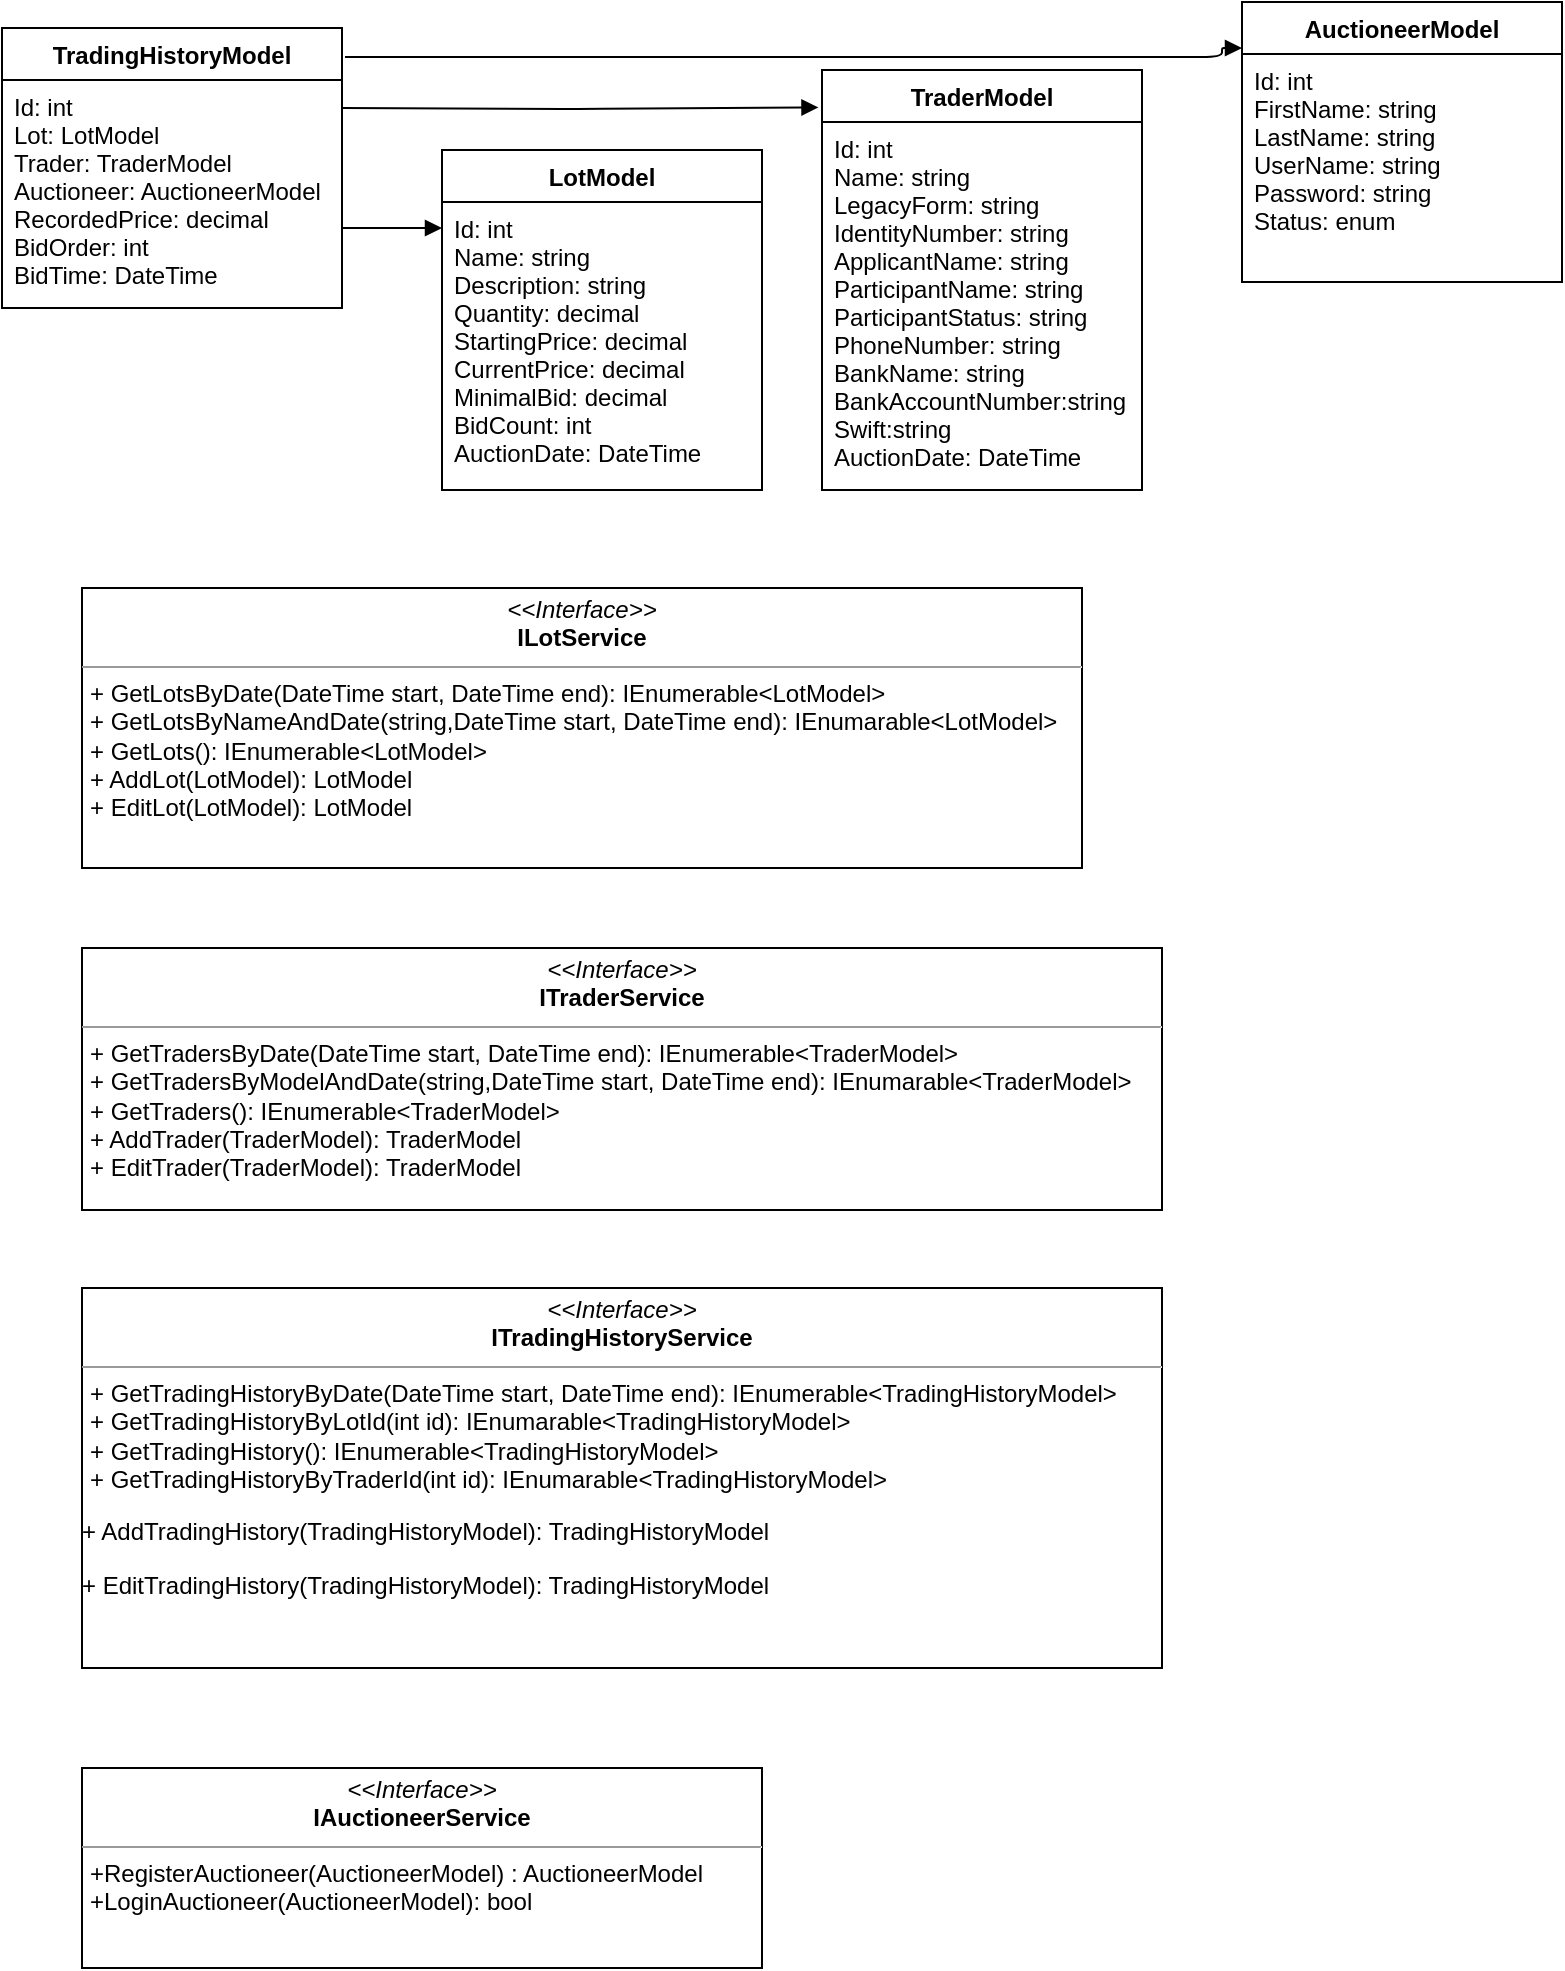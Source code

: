 <mxfile version="10.6.3" type="device"><diagram id="TADoRUbr7xoyseMsoPN2" name="Page-1"><mxGraphModel dx="961" dy="549" grid="1" gridSize="10" guides="1" tooltips="1" connect="1" arrows="1" fold="1" page="1" pageScale="1" pageWidth="850" pageHeight="1100" math="0" shadow="0"><root><mxCell id="0"/><mxCell id="1" parent="0"/><mxCell id="SWxfOnLtqp3tMH5Aq0Nx-1" value="LotModel" style="swimlane;fontStyle=1;align=center;verticalAlign=top;childLayout=stackLayout;horizontal=1;startSize=26;horizontalStack=0;resizeParent=1;resizeParentMax=0;resizeLast=0;collapsible=1;marginBottom=0;" vertex="1" parent="1"><mxGeometry x="250" y="91" width="160" height="170" as="geometry"/></mxCell><mxCell id="SWxfOnLtqp3tMH5Aq0Nx-2" value="Id: int&#10;Name: string&#10;Description: string&#10;Quantity: decimal&#10;StartingPrice: decimal&#10;CurrentPrice: decimal&#10;MinimalBid: decimal&#10;BidCount: int&#10;AuctionDate: DateTime&#10;" style="text;strokeColor=none;fillColor=none;align=left;verticalAlign=top;spacingLeft=4;spacingRight=4;overflow=hidden;rotatable=0;points=[[0,0.5],[1,0.5]];portConstraint=eastwest;" vertex="1" parent="SWxfOnLtqp3tMH5Aq0Nx-1"><mxGeometry y="26" width="160" height="144" as="geometry"/></mxCell><mxCell id="SWxfOnLtqp3tMH5Aq0Nx-5" value="TraderModel" style="swimlane;fontStyle=1;align=center;verticalAlign=top;childLayout=stackLayout;horizontal=1;startSize=26;horizontalStack=0;resizeParent=1;resizeParentMax=0;resizeLast=0;collapsible=1;marginBottom=0;" vertex="1" parent="1"><mxGeometry x="440" y="51" width="160" height="210" as="geometry"/></mxCell><mxCell id="SWxfOnLtqp3tMH5Aq0Nx-6" value="Id: int&#10;Name: string&#10;LegacyForm: string&#10;IdentityNumber: string&#10;ApplicantName: string&#10;ParticipantName: string&#10;ParticipantStatus: string&#10;PhoneNumber: string&#10;BankName: string&#10;BankAccountNumber:string&#10;Swift:string&#10;AuctionDate: DateTime&#10;&#10;&#10;" style="text;strokeColor=none;fillColor=none;align=left;verticalAlign=top;spacingLeft=4;spacingRight=4;overflow=hidden;rotatable=0;points=[[0,0.5],[1,0.5]];portConstraint=eastwest;" vertex="1" parent="SWxfOnLtqp3tMH5Aq0Nx-5"><mxGeometry y="26" width="160" height="184" as="geometry"/></mxCell><mxCell id="SWxfOnLtqp3tMH5Aq0Nx-7" value="AuctioneerModel" style="swimlane;fontStyle=1;align=center;verticalAlign=top;childLayout=stackLayout;horizontal=1;startSize=26;horizontalStack=0;resizeParent=1;resizeParentMax=0;resizeLast=0;collapsible=1;marginBottom=0;" vertex="1" parent="1"><mxGeometry x="650" y="17" width="160" height="140" as="geometry"/></mxCell><mxCell id="SWxfOnLtqp3tMH5Aq0Nx-8" value="Id: int&#10;FirstName: string&#10;LastName: string&#10;UserName: string&#10;Password: string&#10;Status: enum" style="text;strokeColor=none;fillColor=none;align=left;verticalAlign=top;spacingLeft=4;spacingRight=4;overflow=hidden;rotatable=0;points=[[0,0.5],[1,0.5]];portConstraint=eastwest;" vertex="1" parent="SWxfOnLtqp3tMH5Aq0Nx-7"><mxGeometry y="26" width="160" height="114" as="geometry"/></mxCell><mxCell id="SWxfOnLtqp3tMH5Aq0Nx-9" value="TradingHistoryModel" style="swimlane;fontStyle=1;align=center;verticalAlign=top;childLayout=stackLayout;horizontal=1;startSize=26;horizontalStack=0;resizeParent=1;resizeParentMax=0;resizeLast=0;collapsible=1;marginBottom=0;" vertex="1" parent="1"><mxGeometry x="30" y="30" width="170" height="140" as="geometry"/></mxCell><mxCell id="SWxfOnLtqp3tMH5Aq0Nx-10" value="Id: int&#10;Lot: LotModel&#10;Trader: TraderModel&#10;Auctioneer: AuctioneerModel&#10;RecordedPrice: decimal&#10;BidOrder: int&#10;BidTime: DateTime" style="text;strokeColor=none;fillColor=none;align=left;verticalAlign=top;spacingLeft=4;spacingRight=4;overflow=hidden;rotatable=0;points=[[0,0.5],[1,0.5]];portConstraint=eastwest;" vertex="1" parent="SWxfOnLtqp3tMH5Aq0Nx-9"><mxGeometry y="26" width="170" height="114" as="geometry"/></mxCell><mxCell id="SWxfOnLtqp3tMH5Aq0Nx-12" value="" style="endArrow=block;endFill=1;html=1;edgeStyle=orthogonalEdgeStyle;align=left;verticalAlign=top;" edge="1" parent="1"><mxGeometry x="-1" relative="1" as="geometry"><mxPoint x="200" y="130" as="sourcePoint"/><mxPoint x="250" y="130" as="targetPoint"/></mxGeometry></mxCell><mxCell id="SWxfOnLtqp3tMH5Aq0Nx-13" value="" style="resizable=0;html=1;align=left;verticalAlign=bottom;labelBackgroundColor=#ffffff;fontSize=10;" connectable="0" vertex="1" parent="SWxfOnLtqp3tMH5Aq0Nx-12"><mxGeometry x="-1" relative="1" as="geometry"/></mxCell><mxCell id="SWxfOnLtqp3tMH5Aq0Nx-14" value="" style="endArrow=block;endFill=1;html=1;edgeStyle=orthogonalEdgeStyle;align=left;verticalAlign=top;entryX=-0.011;entryY=0.089;entryDx=0;entryDy=0;entryPerimeter=0;" edge="1" parent="1" target="SWxfOnLtqp3tMH5Aq0Nx-5"><mxGeometry x="-1" relative="1" as="geometry"><mxPoint x="200" y="70" as="sourcePoint"/><mxPoint x="250" y="70" as="targetPoint"/></mxGeometry></mxCell><mxCell id="SWxfOnLtqp3tMH5Aq0Nx-15" value="" style="resizable=0;html=1;align=left;verticalAlign=bottom;labelBackgroundColor=#ffffff;fontSize=10;" connectable="0" vertex="1" parent="SWxfOnLtqp3tMH5Aq0Nx-14"><mxGeometry x="-1" relative="1" as="geometry"/></mxCell><mxCell id="SWxfOnLtqp3tMH5Aq0Nx-16" value="" style="endArrow=block;endFill=1;html=1;edgeStyle=orthogonalEdgeStyle;align=left;verticalAlign=top;" edge="1" parent="1"><mxGeometry x="-1" relative="1" as="geometry"><mxPoint x="201.5" y="44.5" as="sourcePoint"/><mxPoint x="650" y="40" as="targetPoint"/><Array as="points"><mxPoint x="640" y="44"/><mxPoint x="640" y="40"/></Array></mxGeometry></mxCell><mxCell id="SWxfOnLtqp3tMH5Aq0Nx-17" value="" style="resizable=0;html=1;align=left;verticalAlign=bottom;labelBackgroundColor=#ffffff;fontSize=10;" connectable="0" vertex="1" parent="SWxfOnLtqp3tMH5Aq0Nx-16"><mxGeometry x="-1" relative="1" as="geometry"/></mxCell><mxCell id="SWxfOnLtqp3tMH5Aq0Nx-18" value="&lt;p style=&quot;margin: 0px ; margin-top: 4px ; text-align: center&quot;&gt;&lt;i&gt;&amp;lt;&amp;lt;Interface&amp;gt;&amp;gt;&lt;/i&gt;&lt;br&gt;&lt;b&gt;ILotService&lt;/b&gt;&lt;/p&gt;&lt;hr size=&quot;1&quot;&gt;&lt;p style=&quot;margin: 0px ; margin-left: 4px&quot;&gt;&lt;/p&gt;&lt;p style=&quot;margin: 0px ; margin-left: 4px&quot;&gt;+ GetLotsByDate(DateTime start, DateTime end): IEnumerable&amp;lt;LotModel&amp;gt;&lt;br&gt;+ GetLotsByNameAndDate(string,DateTime start, DateTime end): IEnumarable&amp;lt;LotModel&amp;gt;&lt;/p&gt;&lt;p style=&quot;margin: 0px ; margin-left: 4px&quot;&gt;+ GetLots(): IEnumerable&amp;lt;LotModel&amp;gt;&lt;/p&gt;&lt;p style=&quot;margin: 0px ; margin-left: 4px&quot;&gt;+ AddLot(LotModel): LotModel&lt;/p&gt;&lt;p style=&quot;margin: 0px ; margin-left: 4px&quot;&gt;+ EditLot(LotModel): LotModel&lt;/p&gt;" style="verticalAlign=top;align=left;overflow=fill;fontSize=12;fontFamily=Helvetica;html=1;" vertex="1" parent="1"><mxGeometry x="70" y="310" width="500" height="140" as="geometry"/></mxCell><mxCell id="SWxfOnLtqp3tMH5Aq0Nx-19" value="&lt;p style=&quot;margin: 0px ; margin-top: 4px ; text-align: center&quot;&gt;&lt;i&gt;&amp;lt;&amp;lt;Interface&amp;gt;&amp;gt;&lt;/i&gt;&lt;br&gt;&lt;b&gt;ITraderService&lt;/b&gt;&lt;/p&gt;&lt;hr size=&quot;1&quot;&gt;&lt;p style=&quot;margin: 0px ; margin-left: 4px&quot;&gt;&lt;/p&gt;&lt;p style=&quot;margin: 0px ; margin-left: 4px&quot;&gt;+ GetTradersByDate(DateTime start, DateTime end): IEnumerable&amp;lt;TraderModel&amp;gt;&lt;br&gt;+ GetTradersByModelAndDate(string,DateTime start, DateTime end): IEnumarable&amp;lt;TraderModel&amp;gt;&lt;/p&gt;&lt;p style=&quot;margin: 0px ; margin-left: 4px&quot;&gt;+ GetTraders(): IEnumerable&amp;lt;TraderModel&amp;gt;&lt;/p&gt;&lt;p style=&quot;margin: 0px ; margin-left: 4px&quot;&gt;+ AddTrader(TraderModel): TraderModel&lt;/p&gt;&lt;p style=&quot;margin: 0px ; margin-left: 4px&quot;&gt;&lt;span&gt;+ EditTrader(TraderModel): TraderModel&lt;/span&gt;&lt;/p&gt;" style="verticalAlign=top;align=left;overflow=fill;fontSize=12;fontFamily=Helvetica;html=1;" vertex="1" parent="1"><mxGeometry x="70" y="490" width="540" height="131" as="geometry"/></mxCell><mxCell id="SWxfOnLtqp3tMH5Aq0Nx-20" value="&lt;p style=&quot;margin: 0px ; margin-top: 4px ; text-align: center&quot;&gt;&lt;i&gt;&amp;lt;&amp;lt;Interface&amp;gt;&amp;gt;&lt;/i&gt;&lt;br&gt;&lt;b&gt;ITradingHistoryService&lt;/b&gt;&lt;/p&gt;&lt;hr size=&quot;1&quot;&gt;&lt;p style=&quot;margin: 0px ; margin-left: 4px&quot;&gt;&lt;/p&gt;&lt;p style=&quot;margin: 0px ; margin-left: 4px&quot;&gt;+ GetTradingHistoryByDate(DateTime start, DateTime end): IEnumerable&amp;lt;TradingHistoryModel&amp;gt;&lt;br&gt;+ GetTradingHistoryByLotId(int id): IEnumarable&amp;lt;TradingHistoryModel&amp;gt;&lt;/p&gt;&lt;p style=&quot;margin: 0px ; margin-left: 4px&quot;&gt;&lt;span&gt;+ GetTradingHistory(): IEnumerable&amp;lt;TradingHistoryModel&amp;gt;&lt;/span&gt;&lt;/p&gt;&lt;p style=&quot;margin: 0px ; margin-left: 4px&quot;&gt;+ GetTradingHistoryByTraderId(int id): IEnumarable&amp;lt;TradingHistoryModel&amp;gt;&lt;/p&gt;&lt;p&gt;+ AddTradingHistory(TradingHistoryModel): TradingHistoryModel&lt;/p&gt;&lt;p&gt;&lt;span&gt;+ EditTradingHistory(TradingHistoryModel): TradingHistoryModel&lt;/span&gt;&lt;/p&gt;" style="verticalAlign=top;align=left;overflow=fill;fontSize=12;fontFamily=Helvetica;html=1;" vertex="1" parent="1"><mxGeometry x="70" y="660" width="540" height="190" as="geometry"/></mxCell><mxCell id="SWxfOnLtqp3tMH5Aq0Nx-21" value="&lt;p style=&quot;margin: 0px ; margin-top: 4px ; text-align: center&quot;&gt;&lt;i&gt;&amp;lt;&amp;lt;Interface&amp;gt;&amp;gt;&lt;/i&gt;&lt;br&gt;&lt;b&gt;IAuctioneerService&lt;/b&gt;&lt;/p&gt;&lt;hr size=&quot;1&quot;&gt;&lt;p style=&quot;margin: 0px ; margin-left: 4px&quot;&gt;&lt;/p&gt;&lt;p style=&quot;margin: 0px ; margin-left: 4px&quot;&gt;+RegisterAuctioneer(AuctioneerModel) : AuctioneerModel&lt;/p&gt;&lt;p style=&quot;margin: 0px ; margin-left: 4px&quot;&gt;+LoginAuctioneer(AuctioneerModel): bool&lt;/p&gt;" style="verticalAlign=top;align=left;overflow=fill;fontSize=12;fontFamily=Helvetica;html=1;" vertex="1" parent="1"><mxGeometry x="70" y="900" width="340" height="100" as="geometry"/></mxCell></root></mxGraphModel></diagram></mxfile>